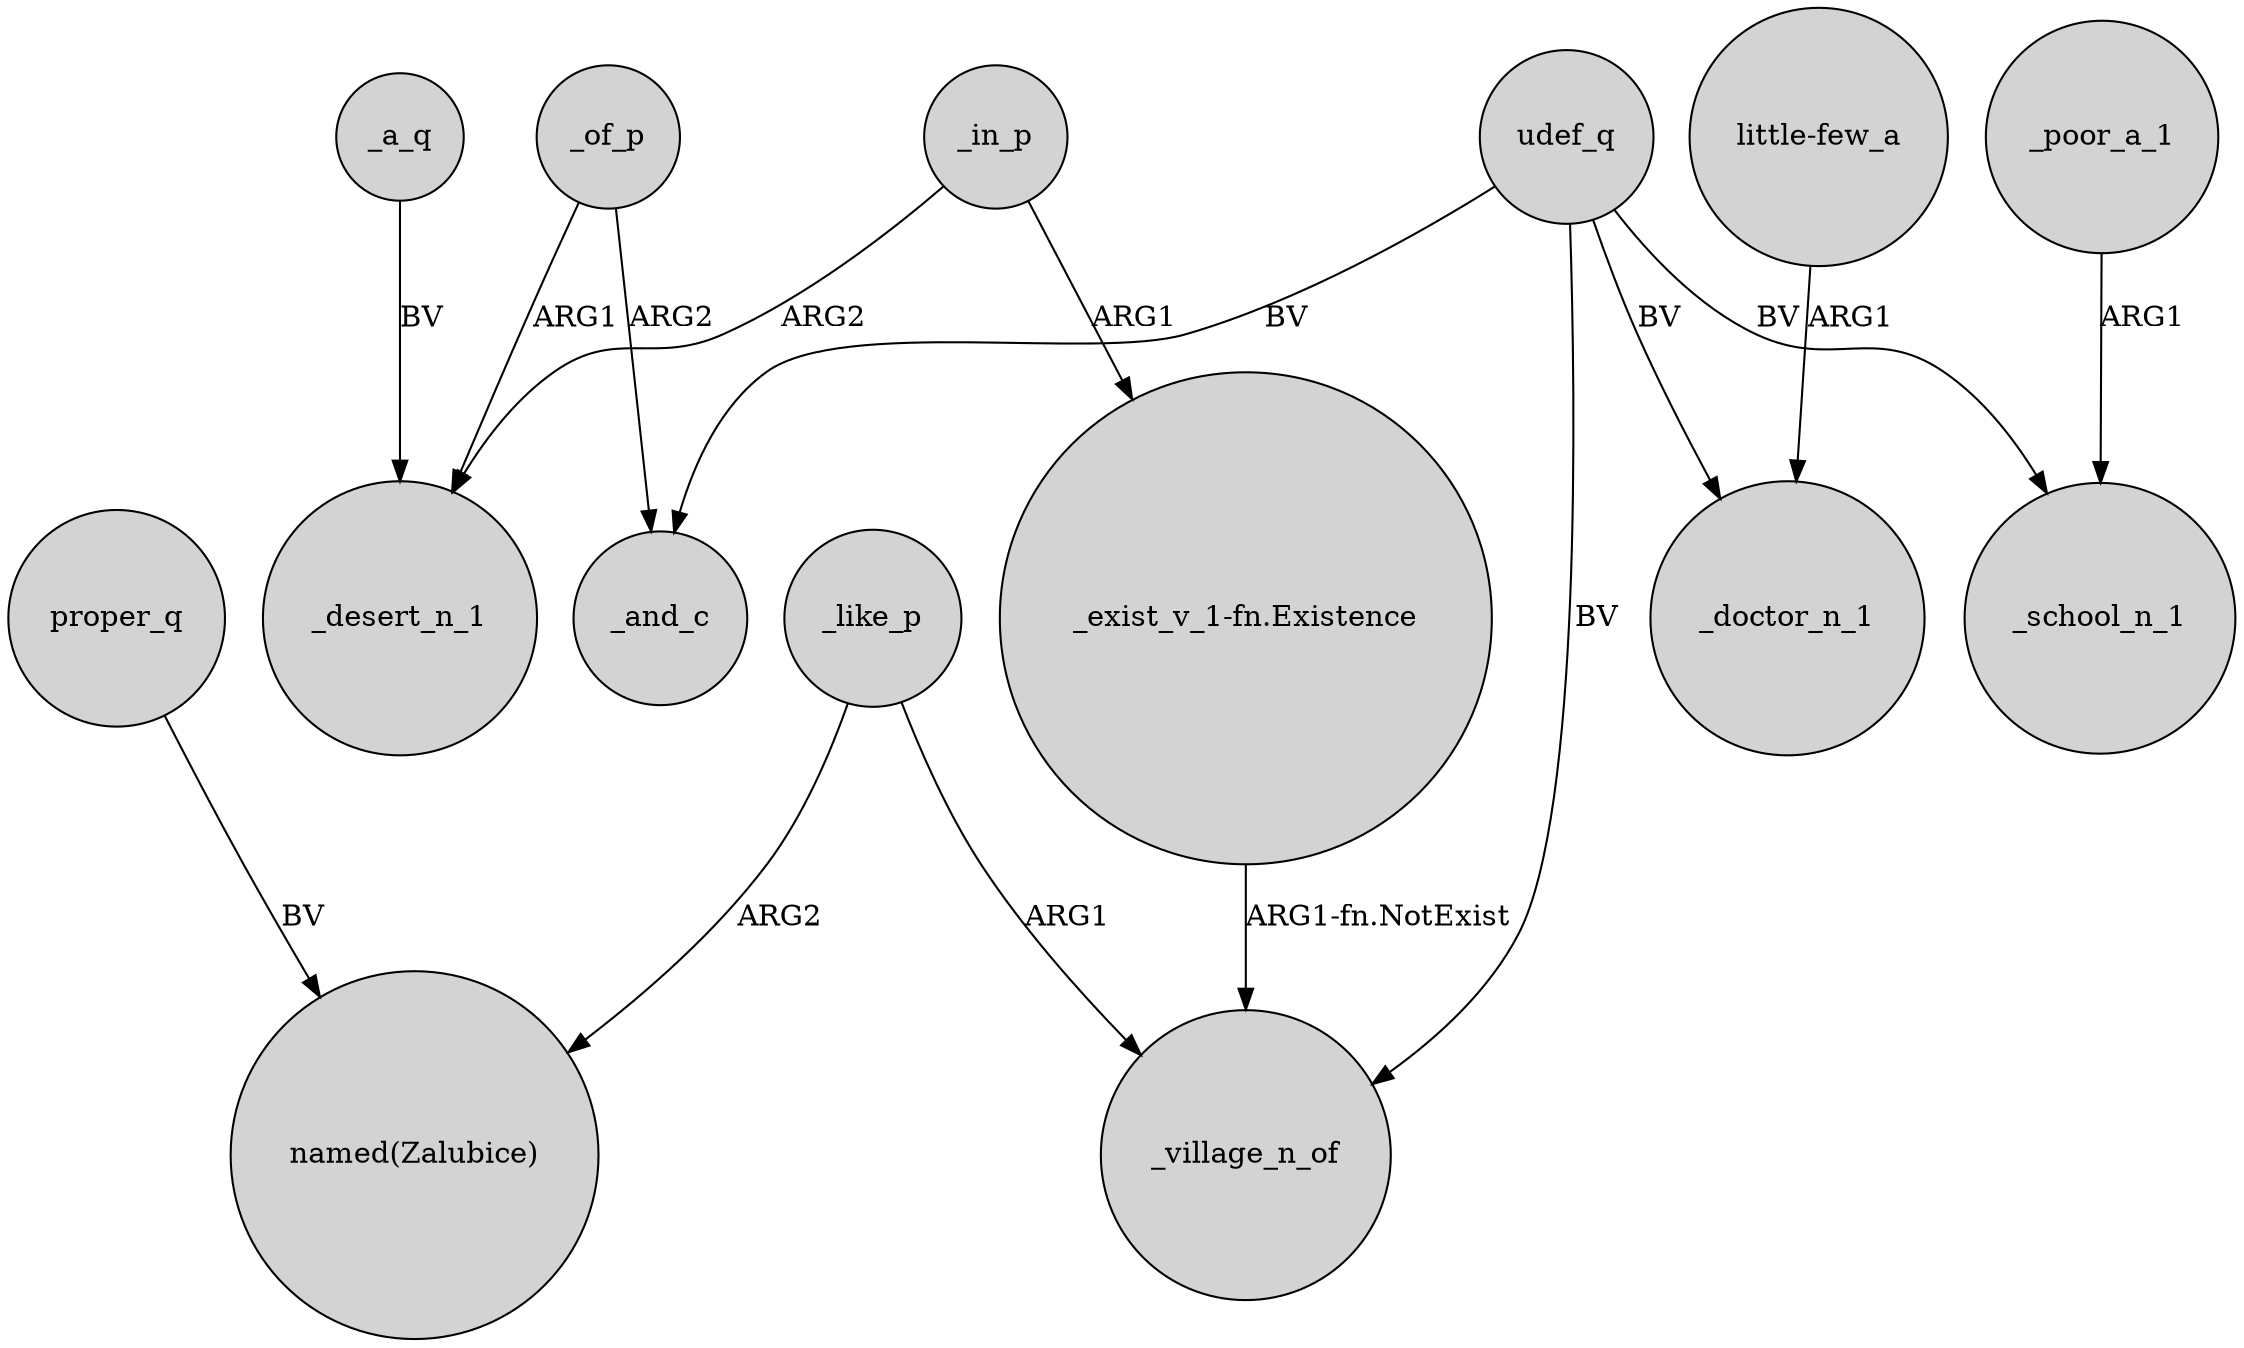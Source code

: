 digraph {
	node [shape=circle style=filled]
	_of_p -> _and_c [label=ARG2]
	_like_p -> _village_n_of [label=ARG1]
	"little-few_a" -> _doctor_n_1 [label=ARG1]
	udef_q -> _village_n_of [label=BV]
	_like_p -> "named(Zalubice)" [label=ARG2]
	_of_p -> _desert_n_1 [label=ARG1]
	proper_q -> "named(Zalubice)" [label=BV]
	udef_q -> _doctor_n_1 [label=BV]
	udef_q -> _school_n_1 [label=BV]
	_a_q -> _desert_n_1 [label=BV]
	udef_q -> _and_c [label=BV]
	_in_p -> "_exist_v_1-fn.Existence" [label=ARG1]
	_poor_a_1 -> _school_n_1 [label=ARG1]
	"_exist_v_1-fn.Existence" -> _village_n_of [label="ARG1-fn.NotExist"]
	_in_p -> _desert_n_1 [label=ARG2]
}

